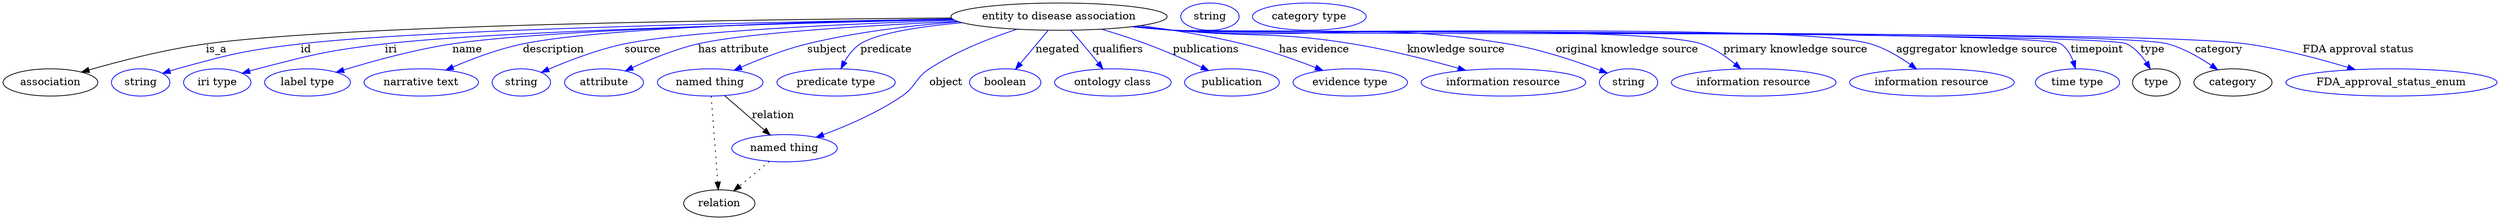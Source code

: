 digraph {
	graph [bb="0,0,3285.5,283"];
	node [label="\N"];
	"entity to disease association"	[height=0.5,
		label="entity to disease association",
		pos="1390.4,265",
		width=3.9538];
	association	[height=0.5,
		pos="62.394,178",
		width=1.7332];
	"entity to disease association" -> association	[label=is_a,
		lp="281.39,221.5",
		pos="e,103.53,191.71 1248.7,263.26 990.45,261.29 452.7,254.21 267.39,229 214.07,221.75 154.45,206.36 113.31,194.55"];
	id	[color=blue,
		height=0.5,
		label=string,
		pos="181.39,178",
		width=1.0652];
	"entity to disease association" -> id	[color=blue,
		label=id,
		lp="399.39,221.5",
		pos="e,210.38,190 1249.9,261.93 1015.4,257.99 554.03,248.06 392.39,229 318.99,220.34 300.63,215.72 229.39,196 226.28,195.14 223.09,194.18 \
219.89,193.16",
		style=solid];
	iri	[color=blue,
		height=0.5,
		label="iri type",
		pos="282.39,178",
		width=1.2277];
	"entity to disease association" -> iri	[color=blue,
		label=iri,
		lp="511.39,221.5",
		pos="e,315.3,190.21 1251.1,261.13 1038.7,256.31 643.83,245.46 503.39,229 427.82,220.14 409.08,214.99 335.39,196 332.02,195.13 328.54,\
194.17 325.05,193.16",
		style=solid];
	name	[color=blue,
		height=0.5,
		label="label type",
		pos="401.39,178",
		width=1.5707];
	"entity to disease association" -> name	[color=blue,
		label=name,
		lp="612.39,221.5",
		pos="e,439.31,191.48 1250.5,261.44 1056.4,257.26 715.12,247.54 592.39,229 542.77,221.5 487.43,206.23 449.15,194.52",
		style=solid];
	description	[color=blue,
		height=0.5,
		label="narrative text",
		pos="551.39,178",
		width=2.0943];
	"entity to disease association" -> description	[color=blue,
		label=description,
		lp="724.89,221.5",
		pos="e,583.62,194.35 1249.8,262.17 1075.4,259 788.56,250.61 684.39,229 652.8,222.45 618.78,209.54 593.05,198.48",
		style=solid];
	source	[color=blue,
		height=0.5,
		label=string,
		pos="683.39,178",
		width=1.0652];
	"entity to disease association" -> source	[color=blue,
		label=source,
		lp="842.39,221.5",
		pos="e,709.6,191.34 1253.1,260.22 1110.8,255.48 898.28,245.85 818.39,229 783.55,221.65 745.66,206.99 718.92,195.43",
		style=solid];
	"has attribute"	[color=blue,
		height=0.5,
		label=attribute,
		pos="791.39,178",
		width=1.4443];
	"entity to disease association" -> "has attribute"	[color=blue,
		label="has attribute",
		lp="962.39,221.5",
		pos="e,819.63,193.33 1256.6,258.76 1139.3,253.31 977.91,243.53 915.39,229 885.26,221.99 852.88,208.73 828.77,197.62",
		style=solid];
	subject	[color=blue,
		height=0.5,
		label="named thing",
		pos="931.39,178",
		width=1.9318];
	"entity to disease association" -> subject	[color=blue,
		label=subject,
		lp="1085.4,221.5",
		pos="e,962.98,194.08 1258.5,258.15 1197.3,253.38 1124,244.72 1059.4,229 1029.4,221.7 997.06,209.01 972.38,198.25",
		style=solid];
	predicate	[color=blue,
		height=0.5,
		label="predicate type",
		pos="1097.4,178",
		width=2.1665];
	"entity to disease association" -> predicate	[color=blue,
		label=predicate,
		lp="1163.4,221.5",
		pos="e,1103.9,196.2 1262.7,256.93 1208.2,251.88 1151.9,243.34 1129.4,229 1120.5,223.33 1113.6,214.19 1108.5,205.27",
		style=solid];
	object	[color=blue,
		height=0.5,
		label="named thing",
		pos="1029.4,91",
		width=1.9318];
	"entity to disease association" -> object	[color=blue,
		label=object,
		lp="1242.4,178",
		pos="e,1071,105.47 1335.6,248.36 1300.9,236.98 1256,219.45 1220.4,196 1201.5,183.54 1203.1,172.77 1184.4,160 1152.3,138.07 1112,120.64 \
1080.5,108.92",
		style=solid];
	negated	[color=blue,
		height=0.5,
		label=boolean,
		pos="1320.4,178",
		width=1.2999];
	"entity to disease association" -> negated	[color=blue,
		label=negated,
		lp="1389.4,221.5",
		pos="e,1333.8,195.31 1376.2,246.8 1365.9,234.23 1351.7,217.01 1340.2,203.08",
		style=solid];
	qualifiers	[color=blue,
		height=0.5,
		label="ontology class",
		pos="1461.4,178",
		width=2.1304];
	"entity to disease association" -> qualifiers	[color=blue,
		label=qualifiers,
		lp="1468.9,221.5",
		pos="e,1448.7,195.93 1406.6,246.79 1411.8,241.2 1417.4,234.91 1422.4,229 1429.1,221.01 1436.3,212.07 1442.5,203.97",
		style=solid];
	publications	[color=blue,
		height=0.5,
		label=publication,
		pos="1618.4,178",
		width=1.7332];
	"entity to disease association" -> publications	[color=blue,
		label=publications,
		lp="1585.4,221.5",
		pos="e,1587.9,193.86 1447.2,248.42 1466.2,242.8 1487.4,236.08 1506.4,229 1530.8,219.91 1557.4,208.1 1578.6,198.24",
		style=solid];
	"has evidence"	[color=blue,
		height=0.5,
		label="evidence type",
		pos="1774.4,178",
		width=2.0943];
	"entity to disease association" -> "has evidence"	[color=blue,
		label="has evidence",
		lp="1727.9,221.5",
		pos="e,1738.5,193.96 1498,253.14 1540.6,247.65 1589.6,239.8 1633.4,229 1666,220.96 1701.5,208.31 1728.8,197.75",
		style=solid];
	"knowledge source"	[color=blue,
		height=0.5,
		label="information resource",
		pos="1976.4,178",
		width=3.015];
	"entity to disease association" -> "knowledge source"	[color=blue,
		label="knowledge source",
		lp="1914.9,221.5",
		pos="e,1926.8,194.03 1490.9,252.25 1508.1,250.39 1525.7,248.57 1542.4,247 1647.1,237.15 1674.6,245.94 1778.4,229 1825.7,221.29 1878.2,\
207.8 1917.2,196.77",
		style=solid];
	"original knowledge source"	[color=blue,
		height=0.5,
		label=string,
		pos="2141.4,178",
		width=1.0652];
	"entity to disease association" -> "original knowledge source"	[color=blue,
		label="original knowledge source",
		lp="2139.4,221.5",
		pos="e,2113.4,190.51 1488.8,251.97 1506.6,250.08 1525.1,248.32 1542.4,247 1738,232.09 1789.9,261.2 1983.4,229 2025.7,221.97 2072.2,206.2 \
2103.8,194.24",
		style=solid];
	"primary knowledge source"	[color=blue,
		height=0.5,
		label="information resource",
		pos="2306.4,178",
		width=3.015];
	"entity to disease association" -> "primary knowledge source"	[color=blue,
		label="primary knowledge source",
		lp="2361.4,221.5",
		pos="e,2289.4,195.91 1488,251.84 1506.1,249.94 1524.8,248.21 1542.4,247 1619.5,241.7 2164.2,253.77 2237.4,229 2253.7,223.47 2269.5,212.62 \
2281.8,202.44",
		style=solid];
	"aggregator knowledge source"	[color=blue,
		height=0.5,
		label="information resource",
		pos="2541.4,178",
		width=3.015];
	"entity to disease association" -> "aggregator knowledge source"	[color=blue,
		label="aggregator knowledge source",
		lp="2600.9,221.5",
		pos="e,2521.2,195.72 1487.6,251.79 1505.8,249.88 1524.6,248.16 1542.4,247 1644.2,240.32 2362.5,257.81 2460.4,229 2479.3,223.42 2498.3,\
212.15 2513,201.72",
		style=solid];
	timepoint	[color=blue,
		height=0.5,
		label="time type",
		pos="2733.4,178",
		width=1.5346];
	"entity to disease association" -> timepoint	[color=blue,
		label=timepoint,
		lp="2759.4,221.5",
		pos="e,2730.6,196.46 1487.2,251.77 1505.5,249.85 1524.5,248.14 1542.4,247 1574.8,244.94 2684.3,246.96 2711.4,229 2719.3,223.74 2724.4,\
214.93 2727.7,206.16",
		style=solid];
	type	[height=0.5,
		pos="2837.4,178",
		width=0.86659];
	"entity to disease association" -> type	[color=blue,
		label=type,
		lp="2832.4,221.5",
		pos="e,2829.4,195.77 1487.2,251.75 1505.5,249.84 1524.5,248.13 1542.4,247 1577.2,244.81 2767.1,244.53 2798.4,229 2809.1,223.67 2817.8,\
213.85 2824.2,204.32",
		style=solid];
	category	[height=0.5,
		pos="2938.4,178",
		width=1.4263];
	"entity to disease association" -> category	[color=blue,
		label=category,
		lp="2919.9,221.5",
		pos="e,2918.2,194.79 1487.2,251.75 1505.5,249.83 1524.5,248.12 1542.4,247 1615,242.45 2782.3,248.43 2852.4,229 2873,223.28 2893.9,211.37 \
2909.9,200.6",
		style=solid];
	"FDA approval status"	[color=blue,
		height=0.5,
		label=FDA_approval_status_enum,
		pos="3146.4,178",
		width=3.8635];
	"entity to disease association" -> "FDA approval status"	[color=blue,
		label="FDA approval status",
		lp="3103.9,221.5",
		pos="e,3098.8,194.92 1487.2,251.73 1505.5,249.82 1524.5,248.11 1542.4,247 1699.1,237.26 2799.8,250.04 2955.4,229 3001.1,222.82 3051.5,\
209.34 3089,197.93",
		style=solid];
	subject -> object	[label=relation,
		lp="1014.4,134.5",
		pos="e,1010.6,108.34 950.29,160.61 965.2,147.68 986.19,129.47 1002.8,115.07"];
	relation	[height=0.5,
		pos="943.39,18",
		width=1.2999];
	subject -> relation	[pos="e,942.09,36.188 932.7,159.79 934.78,132.48 938.84,78.994 941.31,46.38",
		style=dotted];
	object -> relation	[pos="e,962.35,34.647 1009.4,73.533 997.81,63.922 982.97,51.669 970.3,41.213",
		style=dotted];
	association_type	[color=blue,
		height=0.5,
		label=string,
		pos="1589.4,265",
		width=1.0652];
	association_category	[color=blue,
		height=0.5,
		label="category type",
		pos="1720.4,265",
		width=2.0762];
}
